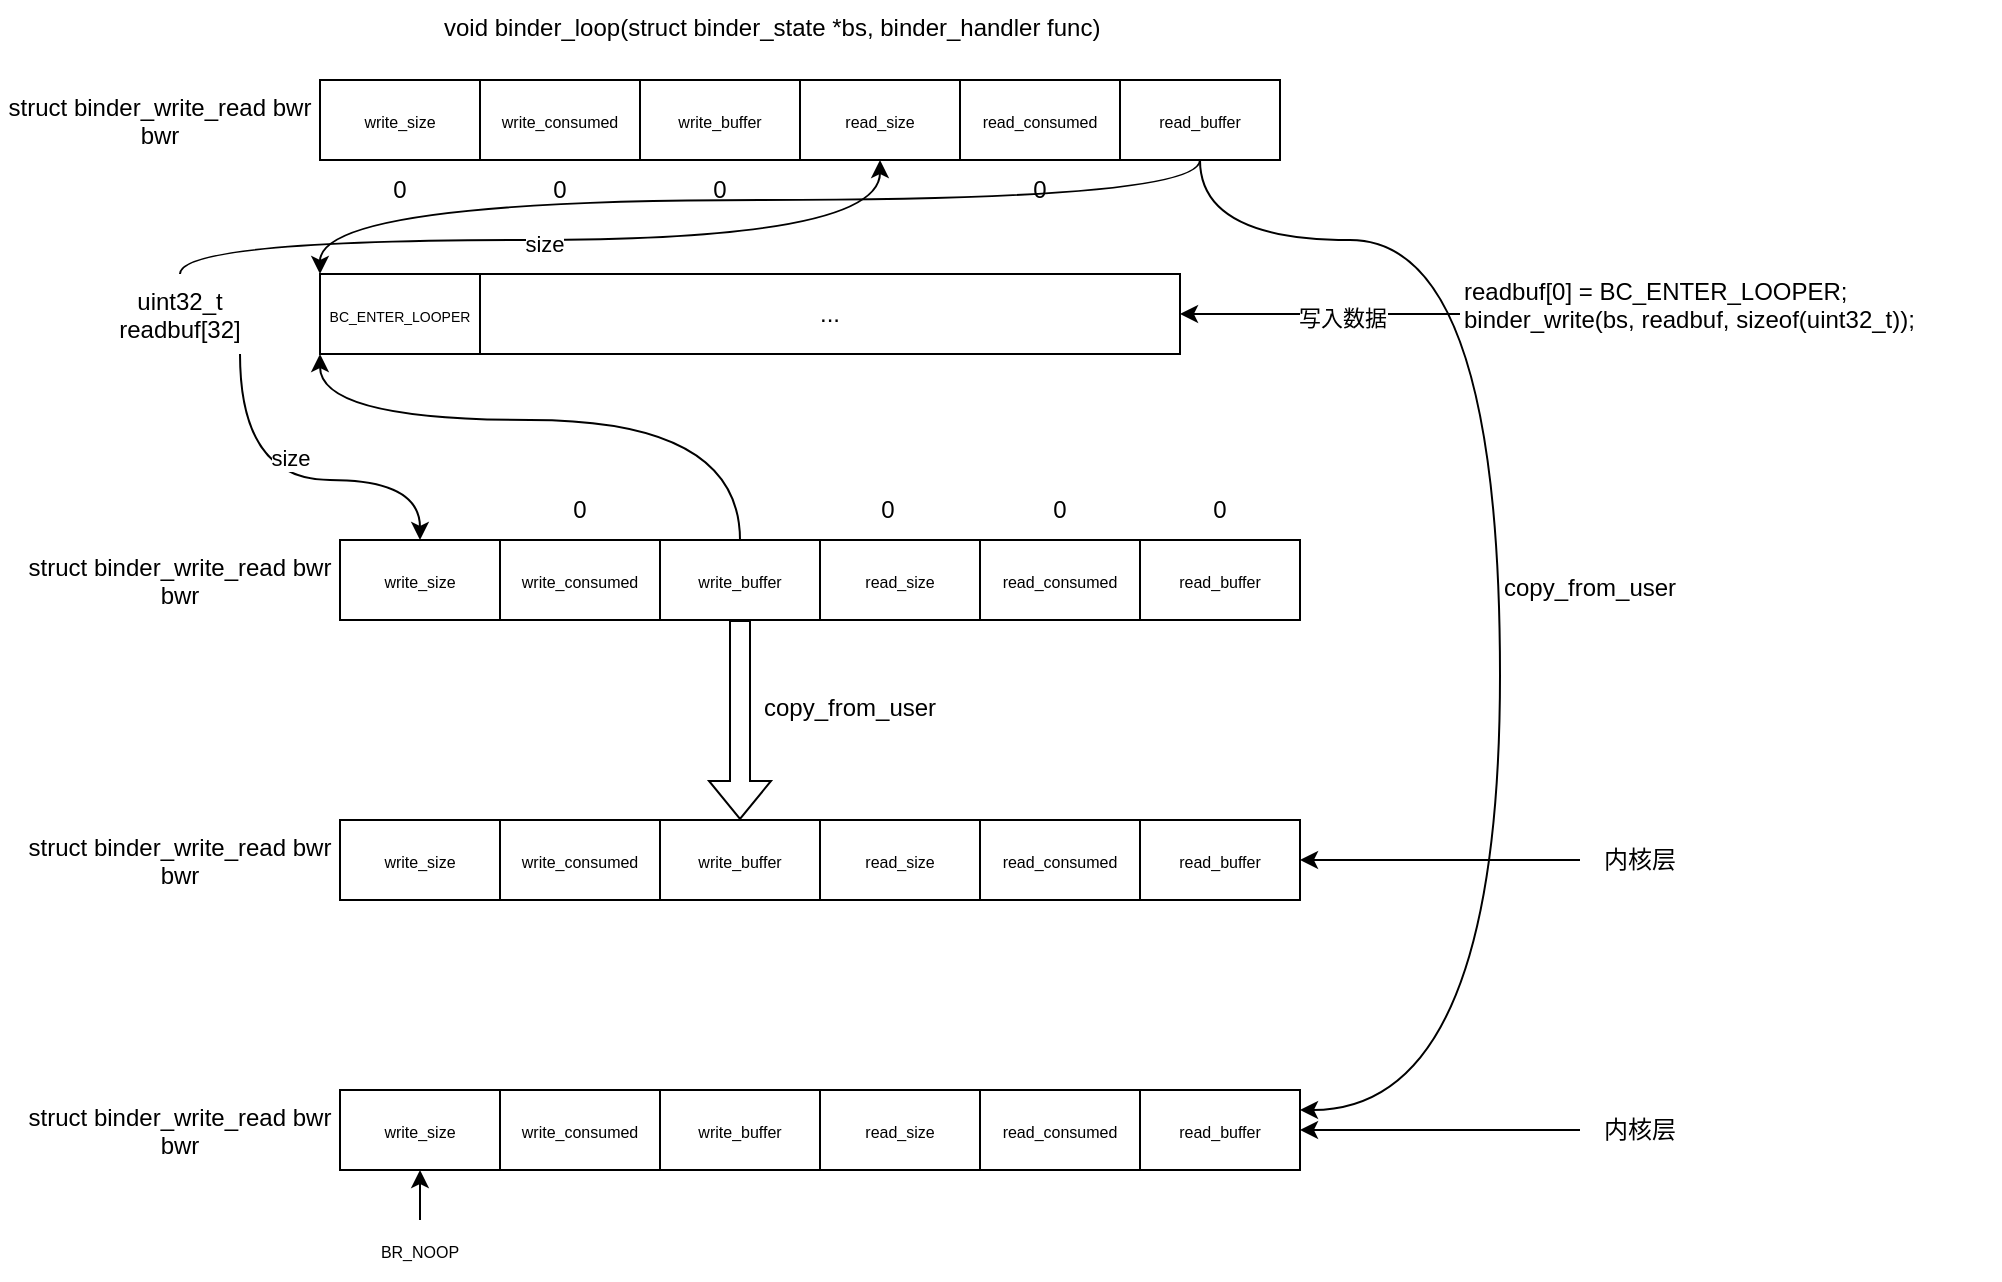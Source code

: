 <mxfile version="24.8.6">
  <diagram name="第 1 页" id="TGhgEs6-YyqytWP-da1H">
    <mxGraphModel dx="842" dy="426" grid="1" gridSize="10" guides="1" tooltips="1" connect="1" arrows="1" fold="1" page="1" pageScale="1" pageWidth="827" pageHeight="1169" math="0" shadow="0">
      <root>
        <mxCell id="0" />
        <mxCell id="1" parent="0" />
        <mxCell id="s2Ax10KBqO6wqE-NsZO7-1" value="void binder_loop(struct binder_state *bs, binder_handler func)" style="text;whiteSpace=wrap;" vertex="1" parent="1">
          <mxGeometry x="220" width="360" height="40" as="geometry" />
        </mxCell>
        <mxCell id="s2Ax10KBqO6wqE-NsZO7-2" value="struct binder_write_read bwr bwr&#xa;" style="text;whiteSpace=wrap;align=center;" vertex="1" parent="1">
          <mxGeometry y="40" width="160" height="40" as="geometry" />
        </mxCell>
        <mxCell id="s2Ax10KBqO6wqE-NsZO7-3" value="&lt;font style=&quot;font-size: 8px;&quot;&gt;write_size&lt;/font&gt;" style="rounded=0;whiteSpace=wrap;html=1;" vertex="1" parent="1">
          <mxGeometry x="160" y="40" width="80" height="40" as="geometry" />
        </mxCell>
        <mxCell id="s2Ax10KBqO6wqE-NsZO7-22" value="&lt;font style=&quot;font-size: 8px;&quot;&gt;write_consumed&lt;/font&gt;" style="rounded=0;whiteSpace=wrap;html=1;" vertex="1" parent="1">
          <mxGeometry x="240" y="40" width="80" height="40" as="geometry" />
        </mxCell>
        <mxCell id="s2Ax10KBqO6wqE-NsZO7-23" value="&lt;font style=&quot;font-size: 8px;&quot;&gt;write_buffer&lt;/font&gt;" style="rounded=0;whiteSpace=wrap;html=1;" vertex="1" parent="1">
          <mxGeometry x="320" y="40" width="80" height="40" as="geometry" />
        </mxCell>
        <mxCell id="s2Ax10KBqO6wqE-NsZO7-24" value="&lt;font style=&quot;font-size: 8px;&quot;&gt;read_size&lt;/font&gt;" style="rounded=0;whiteSpace=wrap;html=1;" vertex="1" parent="1">
          <mxGeometry x="400" y="40" width="80" height="40" as="geometry" />
        </mxCell>
        <mxCell id="s2Ax10KBqO6wqE-NsZO7-25" value="&lt;font style=&quot;font-size: 8px;&quot;&gt;read_consumed&lt;/font&gt;" style="rounded=0;whiteSpace=wrap;html=1;" vertex="1" parent="1">
          <mxGeometry x="480" y="40" width="80" height="40" as="geometry" />
        </mxCell>
        <mxCell id="s2Ax10KBqO6wqE-NsZO7-81" style="edgeStyle=orthogonalEdgeStyle;rounded=0;orthogonalLoop=1;jettySize=auto;html=1;entryX=0;entryY=0;entryDx=0;entryDy=0;curved=1;" edge="1" parent="1" source="s2Ax10KBqO6wqE-NsZO7-26" target="s2Ax10KBqO6wqE-NsZO7-30">
          <mxGeometry relative="1" as="geometry">
            <Array as="points">
              <mxPoint x="600" y="100" />
              <mxPoint x="160" y="100" />
            </Array>
          </mxGeometry>
        </mxCell>
        <mxCell id="s2Ax10KBqO6wqE-NsZO7-91" style="edgeStyle=orthogonalEdgeStyle;rounded=0;orthogonalLoop=1;jettySize=auto;html=1;entryX=1;entryY=0.25;entryDx=0;entryDy=0;curved=1;" edge="1" parent="1" source="s2Ax10KBqO6wqE-NsZO7-26" target="s2Ax10KBqO6wqE-NsZO7-88">
          <mxGeometry relative="1" as="geometry">
            <Array as="points">
              <mxPoint x="600" y="120" />
              <mxPoint x="750" y="120" />
              <mxPoint x="750" y="555" />
            </Array>
          </mxGeometry>
        </mxCell>
        <mxCell id="s2Ax10KBqO6wqE-NsZO7-26" value="&lt;font style=&quot;font-size: 8px;&quot;&gt;read_buffer&lt;/font&gt;" style="rounded=0;whiteSpace=wrap;html=1;" vertex="1" parent="1">
          <mxGeometry x="560" y="40" width="80" height="40" as="geometry" />
        </mxCell>
        <mxCell id="s2Ax10KBqO6wqE-NsZO7-59" style="edgeStyle=orthogonalEdgeStyle;rounded=0;orthogonalLoop=1;jettySize=auto;html=1;entryX=0.5;entryY=0;entryDx=0;entryDy=0;curved=1;" edge="1" parent="1" source="s2Ax10KBqO6wqE-NsZO7-28" target="s2Ax10KBqO6wqE-NsZO7-53">
          <mxGeometry relative="1" as="geometry">
            <Array as="points">
              <mxPoint x="120" y="240" />
              <mxPoint x="210" y="240" />
            </Array>
          </mxGeometry>
        </mxCell>
        <mxCell id="s2Ax10KBqO6wqE-NsZO7-60" value="size" style="edgeLabel;html=1;align=center;verticalAlign=middle;resizable=0;points=[];" vertex="1" connectable="0" parent="s2Ax10KBqO6wqE-NsZO7-59">
          <mxGeometry x="-0.044" y="11" relative="1" as="geometry">
            <mxPoint as="offset" />
          </mxGeometry>
        </mxCell>
        <mxCell id="s2Ax10KBqO6wqE-NsZO7-78" style="edgeStyle=orthogonalEdgeStyle;rounded=0;orthogonalLoop=1;jettySize=auto;html=1;entryX=0.5;entryY=1;entryDx=0;entryDy=0;curved=1;" edge="1" parent="1" source="s2Ax10KBqO6wqE-NsZO7-28" target="s2Ax10KBqO6wqE-NsZO7-24">
          <mxGeometry relative="1" as="geometry">
            <Array as="points">
              <mxPoint x="90" y="120" />
              <mxPoint x="440" y="120" />
            </Array>
          </mxGeometry>
        </mxCell>
        <mxCell id="s2Ax10KBqO6wqE-NsZO7-79" value="size" style="edgeLabel;html=1;align=center;verticalAlign=middle;resizable=0;points=[];" vertex="1" connectable="0" parent="s2Ax10KBqO6wqE-NsZO7-78">
          <mxGeometry x="-0.025" y="-3" relative="1" as="geometry">
            <mxPoint y="-1" as="offset" />
          </mxGeometry>
        </mxCell>
        <mxCell id="s2Ax10KBqO6wqE-NsZO7-28" value="uint32_t&#xa;readbuf[32]" style="text;whiteSpace=wrap;align=center;" vertex="1" parent="1">
          <mxGeometry x="50" y="137" width="80" height="40" as="geometry" />
        </mxCell>
        <mxCell id="s2Ax10KBqO6wqE-NsZO7-29" value="..." style="rounded=0;whiteSpace=wrap;html=1;" vertex="1" parent="1">
          <mxGeometry x="240" y="137" width="350" height="40" as="geometry" />
        </mxCell>
        <mxCell id="s2Ax10KBqO6wqE-NsZO7-30" value="&lt;font style=&quot;font-size: 7px;&quot;&gt;BC_ENTER_LOOPER&lt;/font&gt;" style="rounded=0;whiteSpace=wrap;html=1;" vertex="1" parent="1">
          <mxGeometry x="160" y="137" width="80" height="40" as="geometry" />
        </mxCell>
        <mxCell id="s2Ax10KBqO6wqE-NsZO7-31" value="0" style="text;html=1;align=center;verticalAlign=middle;whiteSpace=wrap;rounded=0;" vertex="1" parent="1">
          <mxGeometry x="170" y="80" width="60" height="30" as="geometry" />
        </mxCell>
        <mxCell id="s2Ax10KBqO6wqE-NsZO7-32" value="0" style="text;html=1;align=center;verticalAlign=middle;whiteSpace=wrap;rounded=0;" vertex="1" parent="1">
          <mxGeometry x="250" y="80" width="60" height="30" as="geometry" />
        </mxCell>
        <mxCell id="s2Ax10KBqO6wqE-NsZO7-33" value="0" style="text;html=1;align=center;verticalAlign=middle;whiteSpace=wrap;rounded=0;" vertex="1" parent="1">
          <mxGeometry x="330" y="80" width="60" height="30" as="geometry" />
        </mxCell>
        <mxCell id="s2Ax10KBqO6wqE-NsZO7-36" style="edgeStyle=orthogonalEdgeStyle;rounded=0;orthogonalLoop=1;jettySize=auto;html=1;" edge="1" parent="1">
          <mxGeometry relative="1" as="geometry">
            <mxPoint x="590" y="157" as="targetPoint" />
            <mxPoint x="730" y="157" as="sourcePoint" />
          </mxGeometry>
        </mxCell>
        <mxCell id="s2Ax10KBqO6wqE-NsZO7-37" value="写入数据" style="edgeLabel;html=1;align=center;verticalAlign=middle;resizable=0;points=[];" vertex="1" connectable="0" parent="s2Ax10KBqO6wqE-NsZO7-36">
          <mxGeometry x="-0.152" y="2" relative="1" as="geometry">
            <mxPoint as="offset" />
          </mxGeometry>
        </mxCell>
        <mxCell id="s2Ax10KBqO6wqE-NsZO7-34" value="readbuf[0] = BC_ENTER_LOOPER;&#xa;binder_write(bs, readbuf, sizeof(uint32_t));" style="text;whiteSpace=wrap;" vertex="1" parent="1">
          <mxGeometry x="730" y="132" width="270" height="50" as="geometry" />
        </mxCell>
        <mxCell id="s2Ax10KBqO6wqE-NsZO7-52" value="struct binder_write_read bwr bwr&#xa;" style="text;whiteSpace=wrap;align=center;" vertex="1" parent="1">
          <mxGeometry x="10" y="270" width="160" height="40" as="geometry" />
        </mxCell>
        <mxCell id="s2Ax10KBqO6wqE-NsZO7-53" value="&lt;font style=&quot;font-size: 8px;&quot;&gt;write_size&lt;/font&gt;" style="rounded=0;whiteSpace=wrap;html=1;" vertex="1" parent="1">
          <mxGeometry x="170" y="270" width="80" height="40" as="geometry" />
        </mxCell>
        <mxCell id="s2Ax10KBqO6wqE-NsZO7-54" value="&lt;font style=&quot;font-size: 8px;&quot;&gt;write_consumed&lt;/font&gt;" style="rounded=0;whiteSpace=wrap;html=1;" vertex="1" parent="1">
          <mxGeometry x="250" y="270" width="80" height="40" as="geometry" />
        </mxCell>
        <mxCell id="s2Ax10KBqO6wqE-NsZO7-62" style="edgeStyle=orthogonalEdgeStyle;rounded=0;orthogonalLoop=1;jettySize=auto;html=1;entryX=0;entryY=1;entryDx=0;entryDy=0;curved=1;" edge="1" parent="1" source="s2Ax10KBqO6wqE-NsZO7-55" target="s2Ax10KBqO6wqE-NsZO7-30">
          <mxGeometry relative="1" as="geometry">
            <Array as="points">
              <mxPoint x="370" y="210" />
              <mxPoint x="160" y="210" />
            </Array>
          </mxGeometry>
        </mxCell>
        <mxCell id="s2Ax10KBqO6wqE-NsZO7-70" style="edgeStyle=orthogonalEdgeStyle;rounded=0;orthogonalLoop=1;jettySize=auto;html=1;entryX=0.5;entryY=0;entryDx=0;entryDy=0;shape=flexArrow;" edge="1" parent="1" source="s2Ax10KBqO6wqE-NsZO7-55" target="s2Ax10KBqO6wqE-NsZO7-66">
          <mxGeometry relative="1" as="geometry" />
        </mxCell>
        <mxCell id="s2Ax10KBqO6wqE-NsZO7-55" value="&lt;font style=&quot;font-size: 8px;&quot;&gt;write_buffer&lt;/font&gt;" style="rounded=0;whiteSpace=wrap;html=1;" vertex="1" parent="1">
          <mxGeometry x="330" y="270" width="80" height="40" as="geometry" />
        </mxCell>
        <mxCell id="s2Ax10KBqO6wqE-NsZO7-56" value="&lt;font style=&quot;font-size: 8px;&quot;&gt;read_size&lt;/font&gt;" style="rounded=0;whiteSpace=wrap;html=1;" vertex="1" parent="1">
          <mxGeometry x="410" y="270" width="80" height="40" as="geometry" />
        </mxCell>
        <mxCell id="s2Ax10KBqO6wqE-NsZO7-57" value="&lt;font style=&quot;font-size: 8px;&quot;&gt;read_consumed&lt;/font&gt;" style="rounded=0;whiteSpace=wrap;html=1;" vertex="1" parent="1">
          <mxGeometry x="490" y="270" width="80" height="40" as="geometry" />
        </mxCell>
        <mxCell id="s2Ax10KBqO6wqE-NsZO7-58" value="&lt;font style=&quot;font-size: 8px;&quot;&gt;read_buffer&lt;/font&gt;" style="rounded=0;whiteSpace=wrap;html=1;" vertex="1" parent="1">
          <mxGeometry x="570" y="270" width="80" height="40" as="geometry" />
        </mxCell>
        <mxCell id="s2Ax10KBqO6wqE-NsZO7-61" value="0" style="text;html=1;align=center;verticalAlign=middle;whiteSpace=wrap;rounded=0;" vertex="1" parent="1">
          <mxGeometry x="260" y="240" width="60" height="30" as="geometry" />
        </mxCell>
        <mxCell id="s2Ax10KBqO6wqE-NsZO7-63" value="struct binder_write_read bwr bwr&#xa;" style="text;whiteSpace=wrap;align=center;" vertex="1" parent="1">
          <mxGeometry x="10" y="410" width="160" height="40" as="geometry" />
        </mxCell>
        <mxCell id="s2Ax10KBqO6wqE-NsZO7-64" value="&lt;font style=&quot;font-size: 8px;&quot;&gt;write_size&lt;/font&gt;" style="rounded=0;whiteSpace=wrap;html=1;" vertex="1" parent="1">
          <mxGeometry x="170" y="410" width="80" height="40" as="geometry" />
        </mxCell>
        <mxCell id="s2Ax10KBqO6wqE-NsZO7-65" value="&lt;font style=&quot;font-size: 8px;&quot;&gt;write_consumed&lt;/font&gt;" style="rounded=0;whiteSpace=wrap;html=1;" vertex="1" parent="1">
          <mxGeometry x="250" y="410" width="80" height="40" as="geometry" />
        </mxCell>
        <mxCell id="s2Ax10KBqO6wqE-NsZO7-66" value="&lt;font style=&quot;font-size: 8px;&quot;&gt;write_buffer&lt;/font&gt;" style="rounded=0;whiteSpace=wrap;html=1;" vertex="1" parent="1">
          <mxGeometry x="330" y="410" width="80" height="40" as="geometry" />
        </mxCell>
        <mxCell id="s2Ax10KBqO6wqE-NsZO7-67" value="&lt;font style=&quot;font-size: 8px;&quot;&gt;read_size&lt;/font&gt;" style="rounded=0;whiteSpace=wrap;html=1;" vertex="1" parent="1">
          <mxGeometry x="410" y="410" width="80" height="40" as="geometry" />
        </mxCell>
        <mxCell id="s2Ax10KBqO6wqE-NsZO7-68" value="&lt;font style=&quot;font-size: 8px;&quot;&gt;read_consumed&lt;/font&gt;" style="rounded=0;whiteSpace=wrap;html=1;" vertex="1" parent="1">
          <mxGeometry x="490" y="410" width="80" height="40" as="geometry" />
        </mxCell>
        <mxCell id="s2Ax10KBqO6wqE-NsZO7-69" value="&lt;font style=&quot;font-size: 8px;&quot;&gt;read_buffer&lt;/font&gt;" style="rounded=0;whiteSpace=wrap;html=1;" vertex="1" parent="1">
          <mxGeometry x="570" y="410" width="80" height="40" as="geometry" />
        </mxCell>
        <mxCell id="s2Ax10KBqO6wqE-NsZO7-72" value="copy_from_user" style="text;whiteSpace=wrap;" vertex="1" parent="1">
          <mxGeometry x="380" y="340" width="110" height="30" as="geometry" />
        </mxCell>
        <mxCell id="s2Ax10KBqO6wqE-NsZO7-73" value="0" style="text;html=1;align=center;verticalAlign=middle;whiteSpace=wrap;rounded=0;" vertex="1" parent="1">
          <mxGeometry x="414" y="240" width="60" height="30" as="geometry" />
        </mxCell>
        <mxCell id="s2Ax10KBqO6wqE-NsZO7-74" value="0" style="text;html=1;align=center;verticalAlign=middle;whiteSpace=wrap;rounded=0;" vertex="1" parent="1">
          <mxGeometry x="500" y="240" width="60" height="30" as="geometry" />
        </mxCell>
        <mxCell id="s2Ax10KBqO6wqE-NsZO7-75" value="0" style="text;html=1;align=center;verticalAlign=middle;whiteSpace=wrap;rounded=0;" vertex="1" parent="1">
          <mxGeometry x="580" y="240" width="60" height="30" as="geometry" />
        </mxCell>
        <mxCell id="s2Ax10KBqO6wqE-NsZO7-77" style="edgeStyle=orthogonalEdgeStyle;rounded=0;orthogonalLoop=1;jettySize=auto;html=1;entryX=1;entryY=0.5;entryDx=0;entryDy=0;" edge="1" parent="1" source="s2Ax10KBqO6wqE-NsZO7-76" target="s2Ax10KBqO6wqE-NsZO7-69">
          <mxGeometry relative="1" as="geometry" />
        </mxCell>
        <mxCell id="s2Ax10KBqO6wqE-NsZO7-76" value="内核层" style="text;html=1;align=center;verticalAlign=middle;whiteSpace=wrap;rounded=0;" vertex="1" parent="1">
          <mxGeometry x="790" y="415" width="60" height="30" as="geometry" />
        </mxCell>
        <mxCell id="s2Ax10KBqO6wqE-NsZO7-80" value="0" style="text;html=1;align=center;verticalAlign=middle;whiteSpace=wrap;rounded=0;" vertex="1" parent="1">
          <mxGeometry x="490" y="80" width="60" height="30" as="geometry" />
        </mxCell>
        <mxCell id="s2Ax10KBqO6wqE-NsZO7-82" value="struct binder_write_read bwr bwr&#xa;" style="text;whiteSpace=wrap;align=center;" vertex="1" parent="1">
          <mxGeometry x="10" y="545" width="160" height="40" as="geometry" />
        </mxCell>
        <mxCell id="s2Ax10KBqO6wqE-NsZO7-83" value="&lt;font style=&quot;font-size: 8px;&quot;&gt;write_size&lt;/font&gt;" style="rounded=0;whiteSpace=wrap;html=1;" vertex="1" parent="1">
          <mxGeometry x="170" y="545" width="80" height="40" as="geometry" />
        </mxCell>
        <mxCell id="s2Ax10KBqO6wqE-NsZO7-84" value="&lt;font style=&quot;font-size: 8px;&quot;&gt;write_consumed&lt;/font&gt;" style="rounded=0;whiteSpace=wrap;html=1;" vertex="1" parent="1">
          <mxGeometry x="250" y="545" width="80" height="40" as="geometry" />
        </mxCell>
        <mxCell id="s2Ax10KBqO6wqE-NsZO7-85" value="&lt;font style=&quot;font-size: 8px;&quot;&gt;write_buffer&lt;/font&gt;" style="rounded=0;whiteSpace=wrap;html=1;" vertex="1" parent="1">
          <mxGeometry x="330" y="545" width="80" height="40" as="geometry" />
        </mxCell>
        <mxCell id="s2Ax10KBqO6wqE-NsZO7-86" value="&lt;font style=&quot;font-size: 8px;&quot;&gt;read_size&lt;/font&gt;" style="rounded=0;whiteSpace=wrap;html=1;" vertex="1" parent="1">
          <mxGeometry x="410" y="545" width="80" height="40" as="geometry" />
        </mxCell>
        <mxCell id="s2Ax10KBqO6wqE-NsZO7-87" value="&lt;font style=&quot;font-size: 8px;&quot;&gt;read_consumed&lt;/font&gt;" style="rounded=0;whiteSpace=wrap;html=1;" vertex="1" parent="1">
          <mxGeometry x="490" y="545" width="80" height="40" as="geometry" />
        </mxCell>
        <mxCell id="s2Ax10KBqO6wqE-NsZO7-88" value="&lt;font style=&quot;font-size: 8px;&quot;&gt;read_buffer&lt;/font&gt;" style="rounded=0;whiteSpace=wrap;html=1;" vertex="1" parent="1">
          <mxGeometry x="570" y="545" width="80" height="40" as="geometry" />
        </mxCell>
        <mxCell id="s2Ax10KBqO6wqE-NsZO7-89" style="edgeStyle=orthogonalEdgeStyle;rounded=0;orthogonalLoop=1;jettySize=auto;html=1;entryX=1;entryY=0.5;entryDx=0;entryDy=0;" edge="1" parent="1" source="s2Ax10KBqO6wqE-NsZO7-90">
          <mxGeometry relative="1" as="geometry">
            <mxPoint x="650" y="565" as="targetPoint" />
          </mxGeometry>
        </mxCell>
        <mxCell id="s2Ax10KBqO6wqE-NsZO7-90" value="内核层" style="text;html=1;align=center;verticalAlign=middle;whiteSpace=wrap;rounded=0;" vertex="1" parent="1">
          <mxGeometry x="790" y="550" width="60" height="30" as="geometry" />
        </mxCell>
        <mxCell id="s2Ax10KBqO6wqE-NsZO7-92" value="copy_from_user" style="text;whiteSpace=wrap;" vertex="1" parent="1">
          <mxGeometry x="750" y="280" width="110" height="30" as="geometry" />
        </mxCell>
        <mxCell id="s2Ax10KBqO6wqE-NsZO7-96" style="edgeStyle=orthogonalEdgeStyle;rounded=0;orthogonalLoop=1;jettySize=auto;html=1;entryX=0.5;entryY=1;entryDx=0;entryDy=0;" edge="1" parent="1" source="s2Ax10KBqO6wqE-NsZO7-95" target="s2Ax10KBqO6wqE-NsZO7-83">
          <mxGeometry relative="1" as="geometry" />
        </mxCell>
        <mxCell id="s2Ax10KBqO6wqE-NsZO7-95" value="&lt;font style=&quot;font-size: 8px;&quot;&gt;BR_NOOP&lt;/font&gt;" style="text;html=1;align=center;verticalAlign=middle;whiteSpace=wrap;rounded=0;" vertex="1" parent="1">
          <mxGeometry x="180" y="610" width="60" height="30" as="geometry" />
        </mxCell>
      </root>
    </mxGraphModel>
  </diagram>
</mxfile>
